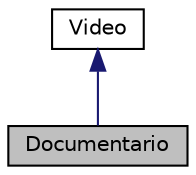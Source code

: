 digraph "Documentario"
{
  edge [fontname="Helvetica",fontsize="10",labelfontname="Helvetica",labelfontsize="10"];
  node [fontname="Helvetica",fontsize="10",shape=record];
  Node1 [label="Documentario",height=0.2,width=0.4,color="black", fillcolor="grey75", style="filled", fontcolor="black"];
  Node2 -> Node1 [dir="back",color="midnightblue",fontsize="10",style="solid",fontname="Helvetica"];
  Node2 [label="Video",height=0.2,width=0.4,color="black", fillcolor="white", style="filled",URL="$classVideo.html",tooltip="Classe que representa um Video. Pai das classes Documentario e Filme. "];
}
